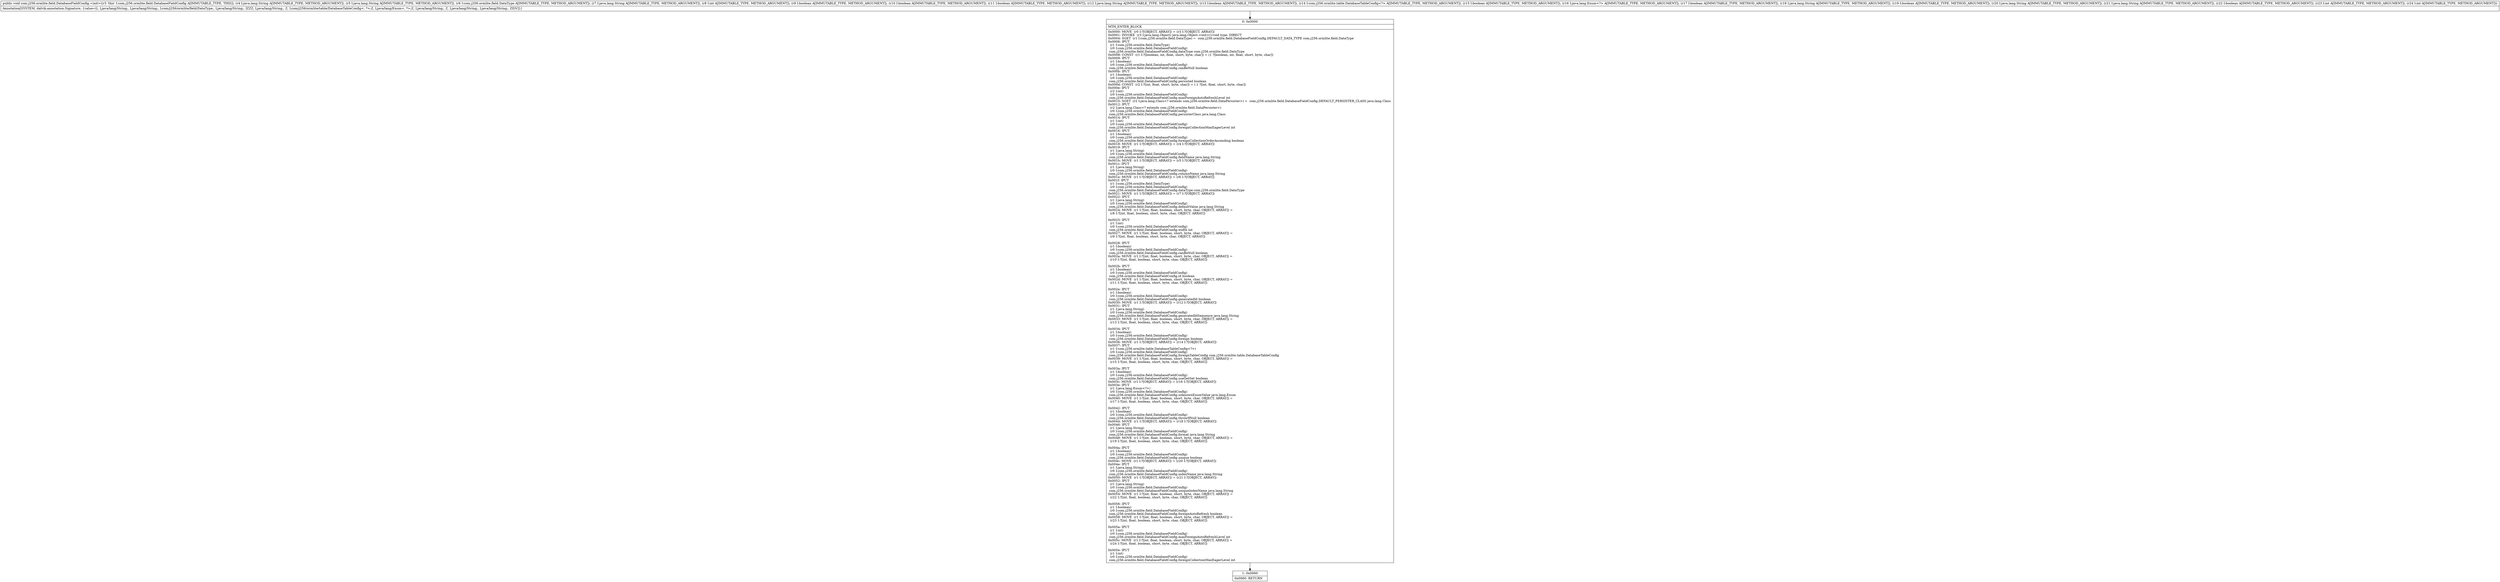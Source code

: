 digraph "CFG forcom.j256.ormlite.field.DatabaseFieldConfig.\<init\>(Ljava\/lang\/String;Ljava\/lang\/String;Lcom\/j256\/ormlite\/field\/DataType;Ljava\/lang\/String;IZZZLjava\/lang\/String;ZLcom\/j256\/ormlite\/table\/DatabaseTableConfig;ZLjava\/lang\/Enum;ZLjava\/lang\/String;ZLjava\/lang\/String;Ljava\/lang\/String;ZII)V" {
Node_0 [shape=record,label="{0\:\ 0x0000|MTH_ENTER_BLOCK\l|0x0000: MOVE  (r0 I:?[OBJECT, ARRAY]) = (r3 I:?[OBJECT, ARRAY]) \l0x0001: INVOKE  (r3 I:java.lang.Object) java.lang.Object.\<init\>():void type: DIRECT \l0x0004: SGET  (r1 I:com.j256.ormlite.field.DataType) =  com.j256.ormlite.field.DatabaseFieldConfig.DEFAULT_DATA_TYPE com.j256.ormlite.field.DataType \l0x0006: IPUT  \l  (r1 I:com.j256.ormlite.field.DataType)\l  (r0 I:com.j256.ormlite.field.DatabaseFieldConfig)\l com.j256.ormlite.field.DatabaseFieldConfig.dataType com.j256.ormlite.field.DataType \l0x0008: CONST  (r1 I:?[boolean, int, float, short, byte, char]) = (1 ?[boolean, int, float, short, byte, char]) \l0x0009: IPUT  \l  (r1 I:boolean)\l  (r0 I:com.j256.ormlite.field.DatabaseFieldConfig)\l com.j256.ormlite.field.DatabaseFieldConfig.canBeNull boolean \l0x000b: IPUT  \l  (r1 I:boolean)\l  (r0 I:com.j256.ormlite.field.DatabaseFieldConfig)\l com.j256.ormlite.field.DatabaseFieldConfig.persisted boolean \l0x000d: CONST  (r2 I:?[int, float, short, byte, char]) = (\-1 ?[int, float, short, byte, char]) \l0x000e: IPUT  \l  (r2 I:int)\l  (r0 I:com.j256.ormlite.field.DatabaseFieldConfig)\l com.j256.ormlite.field.DatabaseFieldConfig.maxForeignAutoRefreshLevel int \l0x0010: SGET  (r2 I:java.lang.Class\<? extends com.j256.ormlite.field.DataPersister\>) =  com.j256.ormlite.field.DatabaseFieldConfig.DEFAULT_PERSISTER_CLASS java.lang.Class \l0x0012: IPUT  \l  (r2 I:java.lang.Class\<? extends com.j256.ormlite.field.DataPersister\>)\l  (r0 I:com.j256.ormlite.field.DatabaseFieldConfig)\l com.j256.ormlite.field.DatabaseFieldConfig.persisterClass java.lang.Class \l0x0014: IPUT  \l  (r1 I:int)\l  (r0 I:com.j256.ormlite.field.DatabaseFieldConfig)\l com.j256.ormlite.field.DatabaseFieldConfig.foreignCollectionMaxEagerLevel int \l0x0016: IPUT  \l  (r1 I:boolean)\l  (r0 I:com.j256.ormlite.field.DatabaseFieldConfig)\l com.j256.ormlite.field.DatabaseFieldConfig.foreignCollectionOrderAscending boolean \l0x0018: MOVE  (r1 I:?[OBJECT, ARRAY]) = (r4 I:?[OBJECT, ARRAY]) \l0x0019: IPUT  \l  (r1 I:java.lang.String)\l  (r0 I:com.j256.ormlite.field.DatabaseFieldConfig)\l com.j256.ormlite.field.DatabaseFieldConfig.fieldName java.lang.String \l0x001b: MOVE  (r1 I:?[OBJECT, ARRAY]) = (r5 I:?[OBJECT, ARRAY]) \l0x001c: IPUT  \l  (r1 I:java.lang.String)\l  (r0 I:com.j256.ormlite.field.DatabaseFieldConfig)\l com.j256.ormlite.field.DatabaseFieldConfig.columnName java.lang.String \l0x001e: MOVE  (r1 I:?[OBJECT, ARRAY]) = (r6 I:?[OBJECT, ARRAY]) \l0x001f: IPUT  \l  (r1 I:com.j256.ormlite.field.DataType)\l  (r0 I:com.j256.ormlite.field.DatabaseFieldConfig)\l com.j256.ormlite.field.DatabaseFieldConfig.dataType com.j256.ormlite.field.DataType \l0x0021: MOVE  (r1 I:?[OBJECT, ARRAY]) = (r7 I:?[OBJECT, ARRAY]) \l0x0022: IPUT  \l  (r1 I:java.lang.String)\l  (r0 I:com.j256.ormlite.field.DatabaseFieldConfig)\l com.j256.ormlite.field.DatabaseFieldConfig.defaultValue java.lang.String \l0x0024: MOVE  (r1 I:?[int, float, boolean, short, byte, char, OBJECT, ARRAY]) = \l  (r8 I:?[int, float, boolean, short, byte, char, OBJECT, ARRAY])\l \l0x0025: IPUT  \l  (r1 I:int)\l  (r0 I:com.j256.ormlite.field.DatabaseFieldConfig)\l com.j256.ormlite.field.DatabaseFieldConfig.width int \l0x0027: MOVE  (r1 I:?[int, float, boolean, short, byte, char, OBJECT, ARRAY]) = \l  (r9 I:?[int, float, boolean, short, byte, char, OBJECT, ARRAY])\l \l0x0028: IPUT  \l  (r1 I:boolean)\l  (r0 I:com.j256.ormlite.field.DatabaseFieldConfig)\l com.j256.ormlite.field.DatabaseFieldConfig.canBeNull boolean \l0x002a: MOVE  (r1 I:?[int, float, boolean, short, byte, char, OBJECT, ARRAY]) = \l  (r10 I:?[int, float, boolean, short, byte, char, OBJECT, ARRAY])\l \l0x002b: IPUT  \l  (r1 I:boolean)\l  (r0 I:com.j256.ormlite.field.DatabaseFieldConfig)\l com.j256.ormlite.field.DatabaseFieldConfig.id boolean \l0x002d: MOVE  (r1 I:?[int, float, boolean, short, byte, char, OBJECT, ARRAY]) = \l  (r11 I:?[int, float, boolean, short, byte, char, OBJECT, ARRAY])\l \l0x002e: IPUT  \l  (r1 I:boolean)\l  (r0 I:com.j256.ormlite.field.DatabaseFieldConfig)\l com.j256.ormlite.field.DatabaseFieldConfig.generatedId boolean \l0x0030: MOVE  (r1 I:?[OBJECT, ARRAY]) = (r12 I:?[OBJECT, ARRAY]) \l0x0031: IPUT  \l  (r1 I:java.lang.String)\l  (r0 I:com.j256.ormlite.field.DatabaseFieldConfig)\l com.j256.ormlite.field.DatabaseFieldConfig.generatedIdSequence java.lang.String \l0x0033: MOVE  (r1 I:?[int, float, boolean, short, byte, char, OBJECT, ARRAY]) = \l  (r13 I:?[int, float, boolean, short, byte, char, OBJECT, ARRAY])\l \l0x0034: IPUT  \l  (r1 I:boolean)\l  (r0 I:com.j256.ormlite.field.DatabaseFieldConfig)\l com.j256.ormlite.field.DatabaseFieldConfig.foreign boolean \l0x0036: MOVE  (r1 I:?[OBJECT, ARRAY]) = (r14 I:?[OBJECT, ARRAY]) \l0x0037: IPUT  \l  (r1 I:com.j256.ormlite.table.DatabaseTableConfig\<?\>)\l  (r0 I:com.j256.ormlite.field.DatabaseFieldConfig)\l com.j256.ormlite.field.DatabaseFieldConfig.foreignTableConfig com.j256.ormlite.table.DatabaseTableConfig \l0x0039: MOVE  (r1 I:?[int, float, boolean, short, byte, char, OBJECT, ARRAY]) = \l  (r15 I:?[int, float, boolean, short, byte, char, OBJECT, ARRAY])\l \l0x003a: IPUT  \l  (r1 I:boolean)\l  (r0 I:com.j256.ormlite.field.DatabaseFieldConfig)\l com.j256.ormlite.field.DatabaseFieldConfig.useGetSet boolean \l0x003c: MOVE  (r1 I:?[OBJECT, ARRAY]) = (r16 I:?[OBJECT, ARRAY]) \l0x003e: IPUT  \l  (r1 I:java.lang.Enum\<?\>)\l  (r0 I:com.j256.ormlite.field.DatabaseFieldConfig)\l com.j256.ormlite.field.DatabaseFieldConfig.unknownEnumValue java.lang.Enum \l0x0040: MOVE  (r1 I:?[int, float, boolean, short, byte, char, OBJECT, ARRAY]) = \l  (r17 I:?[int, float, boolean, short, byte, char, OBJECT, ARRAY])\l \l0x0042: IPUT  \l  (r1 I:boolean)\l  (r0 I:com.j256.ormlite.field.DatabaseFieldConfig)\l com.j256.ormlite.field.DatabaseFieldConfig.throwIfNull boolean \l0x0044: MOVE  (r1 I:?[OBJECT, ARRAY]) = (r18 I:?[OBJECT, ARRAY]) \l0x0046: IPUT  \l  (r1 I:java.lang.String)\l  (r0 I:com.j256.ormlite.field.DatabaseFieldConfig)\l com.j256.ormlite.field.DatabaseFieldConfig.format java.lang.String \l0x0048: MOVE  (r1 I:?[int, float, boolean, short, byte, char, OBJECT, ARRAY]) = \l  (r19 I:?[int, float, boolean, short, byte, char, OBJECT, ARRAY])\l \l0x004a: IPUT  \l  (r1 I:boolean)\l  (r0 I:com.j256.ormlite.field.DatabaseFieldConfig)\l com.j256.ormlite.field.DatabaseFieldConfig.unique boolean \l0x004c: MOVE  (r1 I:?[OBJECT, ARRAY]) = (r20 I:?[OBJECT, ARRAY]) \l0x004e: IPUT  \l  (r1 I:java.lang.String)\l  (r0 I:com.j256.ormlite.field.DatabaseFieldConfig)\l com.j256.ormlite.field.DatabaseFieldConfig.indexName java.lang.String \l0x0050: MOVE  (r1 I:?[OBJECT, ARRAY]) = (r21 I:?[OBJECT, ARRAY]) \l0x0052: IPUT  \l  (r1 I:java.lang.String)\l  (r0 I:com.j256.ormlite.field.DatabaseFieldConfig)\l com.j256.ormlite.field.DatabaseFieldConfig.uniqueIndexName java.lang.String \l0x0054: MOVE  (r1 I:?[int, float, boolean, short, byte, char, OBJECT, ARRAY]) = \l  (r22 I:?[int, float, boolean, short, byte, char, OBJECT, ARRAY])\l \l0x0056: IPUT  \l  (r1 I:boolean)\l  (r0 I:com.j256.ormlite.field.DatabaseFieldConfig)\l com.j256.ormlite.field.DatabaseFieldConfig.foreignAutoRefresh boolean \l0x0058: MOVE  (r1 I:?[int, float, boolean, short, byte, char, OBJECT, ARRAY]) = \l  (r23 I:?[int, float, boolean, short, byte, char, OBJECT, ARRAY])\l \l0x005a: IPUT  \l  (r1 I:int)\l  (r0 I:com.j256.ormlite.field.DatabaseFieldConfig)\l com.j256.ormlite.field.DatabaseFieldConfig.maxForeignAutoRefreshLevel int \l0x005c: MOVE  (r1 I:?[int, float, boolean, short, byte, char, OBJECT, ARRAY]) = \l  (r24 I:?[int, float, boolean, short, byte, char, OBJECT, ARRAY])\l \l0x005e: IPUT  \l  (r1 I:int)\l  (r0 I:com.j256.ormlite.field.DatabaseFieldConfig)\l com.j256.ormlite.field.DatabaseFieldConfig.foreignCollectionMaxEagerLevel int \l}"];
Node_1 [shape=record,label="{1\:\ 0x0060|0x0060: RETURN   \l}"];
MethodNode[shape=record,label="{public void com.j256.ormlite.field.DatabaseFieldConfig.\<init\>((r3 'this' I:com.j256.ormlite.field.DatabaseFieldConfig A[IMMUTABLE_TYPE, THIS]), (r4 I:java.lang.String A[IMMUTABLE_TYPE, METHOD_ARGUMENT]), (r5 I:java.lang.String A[IMMUTABLE_TYPE, METHOD_ARGUMENT]), (r6 I:com.j256.ormlite.field.DataType A[IMMUTABLE_TYPE, METHOD_ARGUMENT]), (r7 I:java.lang.String A[IMMUTABLE_TYPE, METHOD_ARGUMENT]), (r8 I:int A[IMMUTABLE_TYPE, METHOD_ARGUMENT]), (r9 I:boolean A[IMMUTABLE_TYPE, METHOD_ARGUMENT]), (r10 I:boolean A[IMMUTABLE_TYPE, METHOD_ARGUMENT]), (r11 I:boolean A[IMMUTABLE_TYPE, METHOD_ARGUMENT]), (r12 I:java.lang.String A[IMMUTABLE_TYPE, METHOD_ARGUMENT]), (r13 I:boolean A[IMMUTABLE_TYPE, METHOD_ARGUMENT]), (r14 I:com.j256.ormlite.table.DatabaseTableConfig\<?\> A[IMMUTABLE_TYPE, METHOD_ARGUMENT]), (r15 I:boolean A[IMMUTABLE_TYPE, METHOD_ARGUMENT]), (r16 I:java.lang.Enum\<?\> A[IMMUTABLE_TYPE, METHOD_ARGUMENT]), (r17 I:boolean A[IMMUTABLE_TYPE, METHOD_ARGUMENT]), (r18 I:java.lang.String A[IMMUTABLE_TYPE, METHOD_ARGUMENT]), (r19 I:boolean A[IMMUTABLE_TYPE, METHOD_ARGUMENT]), (r20 I:java.lang.String A[IMMUTABLE_TYPE, METHOD_ARGUMENT]), (r21 I:java.lang.String A[IMMUTABLE_TYPE, METHOD_ARGUMENT]), (r22 I:boolean A[IMMUTABLE_TYPE, METHOD_ARGUMENT]), (r23 I:int A[IMMUTABLE_TYPE, METHOD_ARGUMENT]), (r24 I:int A[IMMUTABLE_TYPE, METHOD_ARGUMENT]))  | Annotation[SYSTEM, dalvik.annotation.Signature, \{value=[(, Ljava\/lang\/String;, Ljava\/lang\/String;, Lcom\/j256\/ormlite\/field\/DataType;, Ljava\/lang\/String;, IZZZ, Ljava\/lang\/String;, Z, Lcom\/j256\/ormlite\/table\/DatabaseTableConfig\<, *\>;Z, Ljava\/lang\/Enum\<, *\>;Z, Ljava\/lang\/String;, Z, Ljava\/lang\/String;, Ljava\/lang\/String;, ZII)V]\}]\l}"];
MethodNode -> Node_0;
Node_0 -> Node_1;
}

